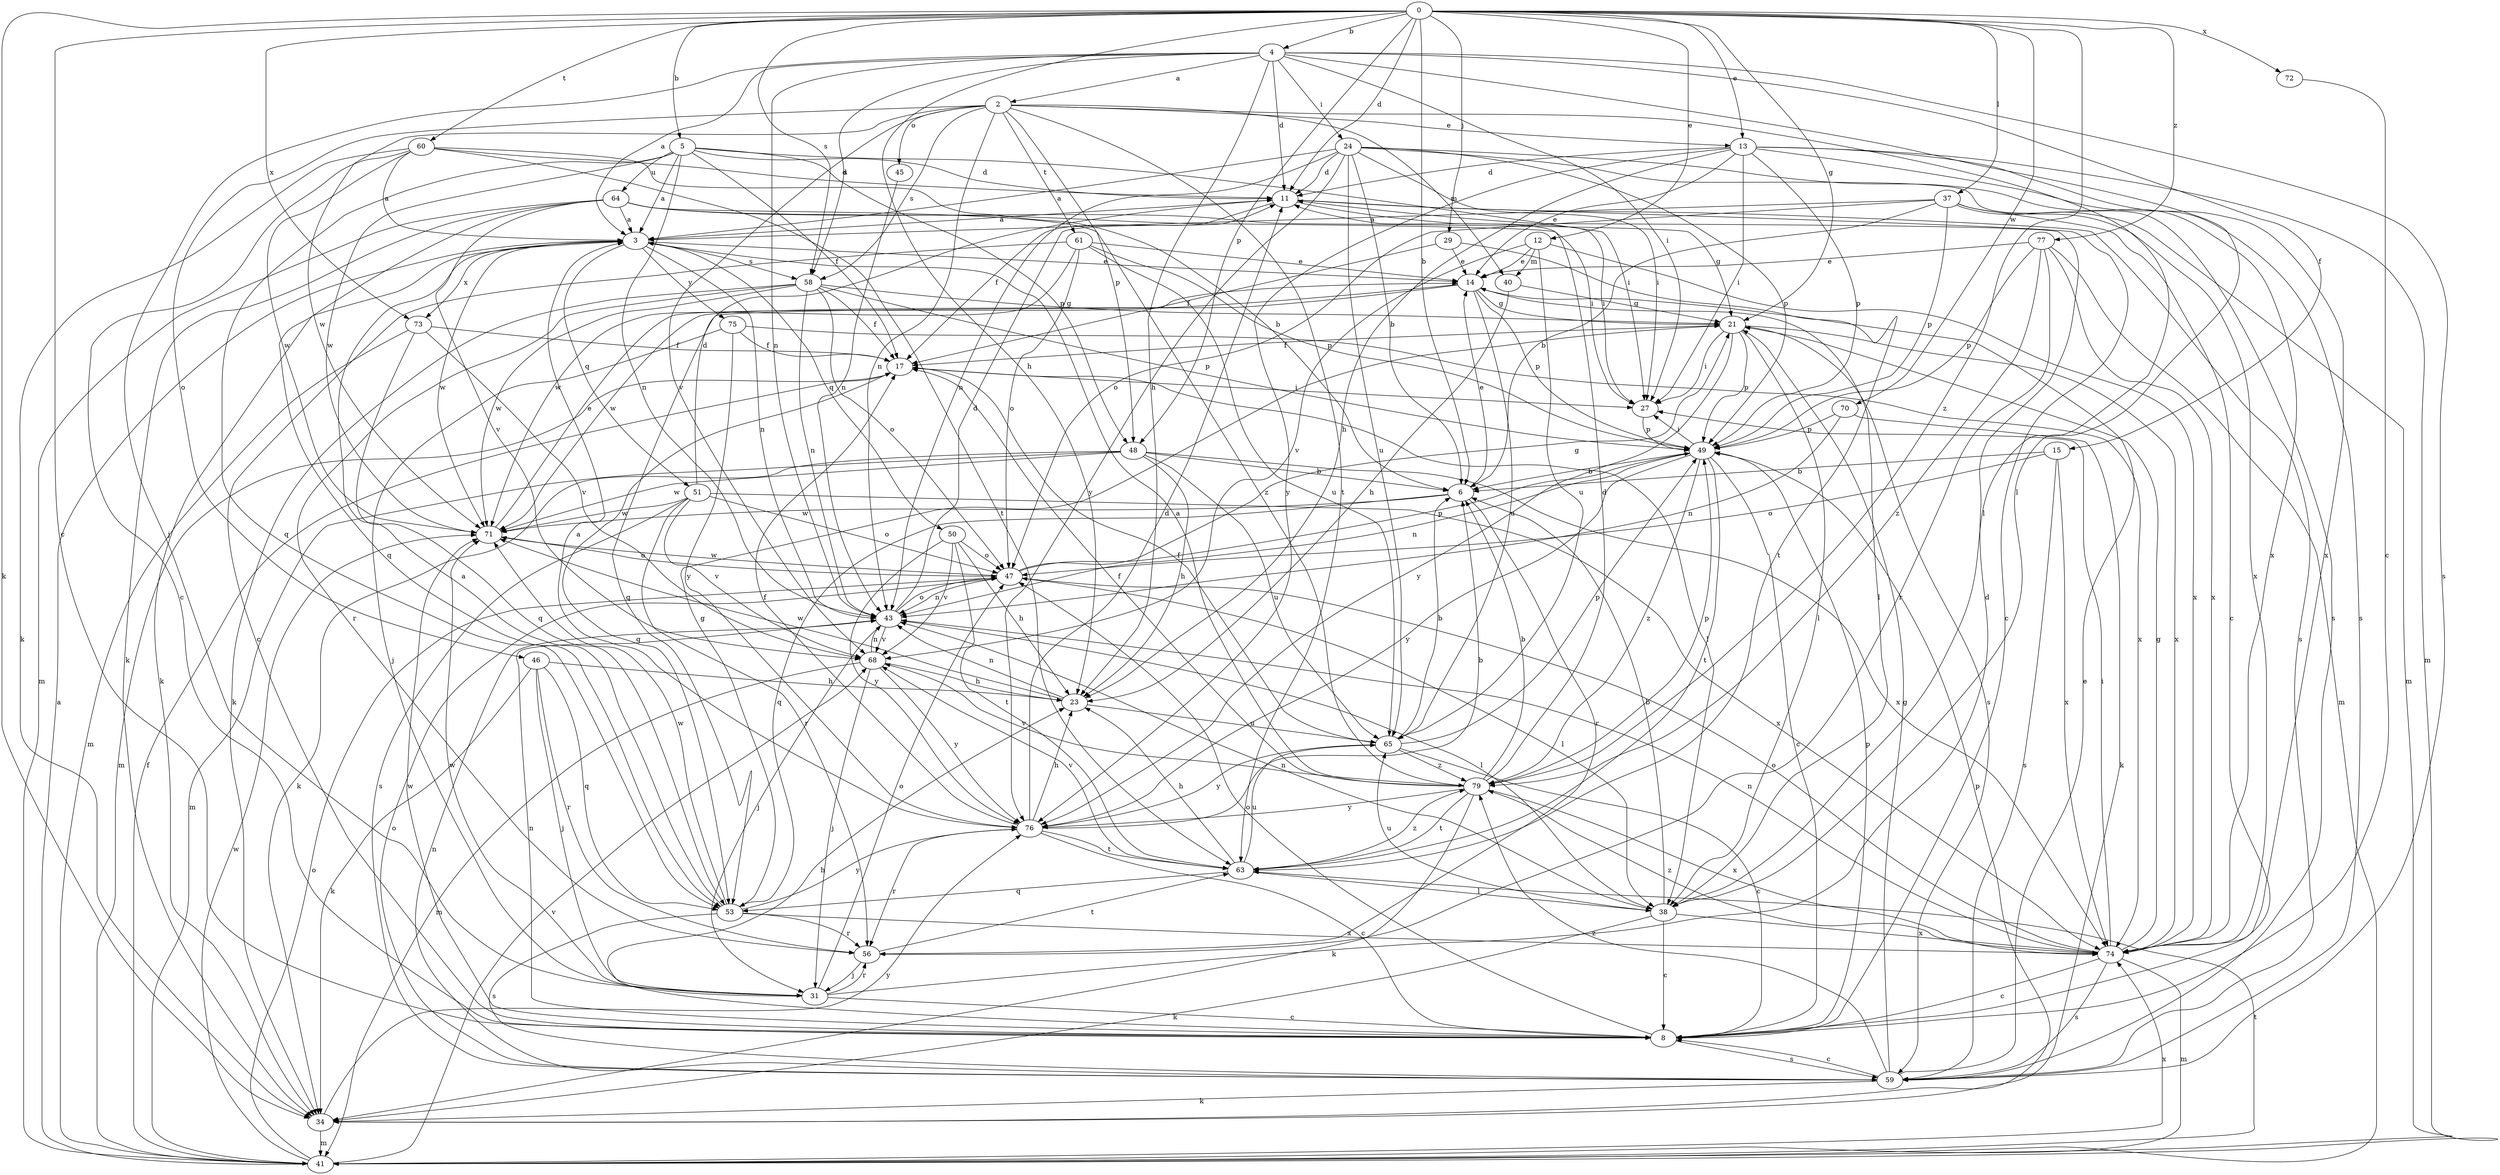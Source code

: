 strict digraph  {
0;
2;
3;
4;
5;
6;
8;
11;
12;
13;
14;
15;
17;
21;
23;
24;
27;
29;
31;
34;
37;
38;
40;
41;
43;
45;
46;
47;
48;
49;
50;
51;
53;
56;
58;
59;
60;
61;
63;
64;
65;
68;
70;
71;
72;
73;
74;
75;
76;
77;
79;
0 -> 4  [label=b];
0 -> 5  [label=b];
0 -> 6  [label=b];
0 -> 8  [label=c];
0 -> 11  [label=d];
0 -> 12  [label=e];
0 -> 13  [label=e];
0 -> 21  [label=g];
0 -> 23  [label=h];
0 -> 29  [label=j];
0 -> 34  [label=k];
0 -> 37  [label=l];
0 -> 48  [label=p];
0 -> 58  [label=s];
0 -> 60  [label=t];
0 -> 70  [label=w];
0 -> 72  [label=x];
0 -> 73  [label=x];
0 -> 77  [label=z];
0 -> 79  [label=z];
2 -> 13  [label=e];
2 -> 38  [label=l];
2 -> 40  [label=m];
2 -> 43  [label=n];
2 -> 45  [label=o];
2 -> 46  [label=o];
2 -> 48  [label=p];
2 -> 58  [label=s];
2 -> 61  [label=t];
2 -> 63  [label=t];
2 -> 68  [label=v];
2 -> 71  [label=w];
3 -> 14  [label=e];
3 -> 34  [label=k];
3 -> 43  [label=n];
3 -> 50  [label=q];
3 -> 51  [label=q];
3 -> 58  [label=s];
3 -> 71  [label=w];
3 -> 73  [label=x];
3 -> 75  [label=y];
4 -> 2  [label=a];
4 -> 3  [label=a];
4 -> 11  [label=d];
4 -> 15  [label=f];
4 -> 23  [label=h];
4 -> 24  [label=i];
4 -> 27  [label=i];
4 -> 31  [label=j];
4 -> 38  [label=l];
4 -> 43  [label=n];
4 -> 58  [label=s];
4 -> 59  [label=s];
5 -> 3  [label=a];
5 -> 11  [label=d];
5 -> 17  [label=f];
5 -> 27  [label=i];
5 -> 43  [label=n];
5 -> 48  [label=p];
5 -> 53  [label=q];
5 -> 64  [label=u];
5 -> 71  [label=w];
6 -> 14  [label=e];
6 -> 53  [label=q];
6 -> 56  [label=r];
6 -> 71  [label=w];
8 -> 23  [label=h];
8 -> 43  [label=n];
8 -> 47  [label=o];
8 -> 49  [label=p];
8 -> 59  [label=s];
8 -> 71  [label=w];
11 -> 3  [label=a];
11 -> 8  [label=c];
11 -> 17  [label=f];
11 -> 27  [label=i];
11 -> 59  [label=s];
12 -> 14  [label=e];
12 -> 40  [label=m];
12 -> 65  [label=u];
12 -> 68  [label=v];
12 -> 74  [label=x];
13 -> 11  [label=d];
13 -> 14  [label=e];
13 -> 23  [label=h];
13 -> 27  [label=i];
13 -> 41  [label=m];
13 -> 49  [label=p];
13 -> 59  [label=s];
13 -> 74  [label=x];
13 -> 76  [label=y];
14 -> 21  [label=g];
14 -> 38  [label=l];
14 -> 49  [label=p];
14 -> 53  [label=q];
14 -> 65  [label=u];
14 -> 71  [label=w];
15 -> 6  [label=b];
15 -> 47  [label=o];
15 -> 59  [label=s];
15 -> 74  [label=x];
17 -> 27  [label=i];
17 -> 38  [label=l];
17 -> 41  [label=m];
17 -> 53  [label=q];
21 -> 17  [label=f];
21 -> 27  [label=i];
21 -> 38  [label=l];
21 -> 49  [label=p];
21 -> 59  [label=s];
21 -> 74  [label=x];
21 -> 76  [label=y];
23 -> 43  [label=n];
23 -> 65  [label=u];
23 -> 71  [label=w];
24 -> 3  [label=a];
24 -> 6  [label=b];
24 -> 11  [label=d];
24 -> 27  [label=i];
24 -> 43  [label=n];
24 -> 49  [label=p];
24 -> 59  [label=s];
24 -> 65  [label=u];
24 -> 74  [label=x];
24 -> 76  [label=y];
27 -> 49  [label=p];
29 -> 14  [label=e];
29 -> 17  [label=f];
29 -> 63  [label=t];
31 -> 8  [label=c];
31 -> 11  [label=d];
31 -> 47  [label=o];
31 -> 56  [label=r];
31 -> 71  [label=w];
34 -> 41  [label=m];
34 -> 49  [label=p];
34 -> 76  [label=y];
37 -> 3  [label=a];
37 -> 6  [label=b];
37 -> 8  [label=c];
37 -> 41  [label=m];
37 -> 47  [label=o];
37 -> 49  [label=p];
37 -> 74  [label=x];
38 -> 6  [label=b];
38 -> 8  [label=c];
38 -> 34  [label=k];
38 -> 43  [label=n];
38 -> 65  [label=u];
38 -> 74  [label=x];
40 -> 21  [label=g];
40 -> 23  [label=h];
41 -> 3  [label=a];
41 -> 17  [label=f];
41 -> 47  [label=o];
41 -> 63  [label=t];
41 -> 68  [label=v];
41 -> 71  [label=w];
41 -> 74  [label=x];
43 -> 11  [label=d];
43 -> 31  [label=j];
43 -> 38  [label=l];
43 -> 47  [label=o];
43 -> 68  [label=v];
45 -> 43  [label=n];
46 -> 23  [label=h];
46 -> 31  [label=j];
46 -> 34  [label=k];
46 -> 53  [label=q];
46 -> 56  [label=r];
47 -> 21  [label=g];
47 -> 38  [label=l];
47 -> 43  [label=n];
47 -> 49  [label=p];
47 -> 71  [label=w];
48 -> 6  [label=b];
48 -> 23  [label=h];
48 -> 34  [label=k];
48 -> 41  [label=m];
48 -> 65  [label=u];
48 -> 71  [label=w];
48 -> 74  [label=x];
49 -> 6  [label=b];
49 -> 8  [label=c];
49 -> 27  [label=i];
49 -> 43  [label=n];
49 -> 63  [label=t];
49 -> 76  [label=y];
49 -> 79  [label=z];
50 -> 23  [label=h];
50 -> 47  [label=o];
50 -> 63  [label=t];
50 -> 68  [label=v];
50 -> 76  [label=y];
51 -> 11  [label=d];
51 -> 47  [label=o];
51 -> 56  [label=r];
51 -> 59  [label=s];
51 -> 68  [label=v];
51 -> 71  [label=w];
51 -> 74  [label=x];
53 -> 3  [label=a];
53 -> 21  [label=g];
53 -> 56  [label=r];
53 -> 59  [label=s];
53 -> 71  [label=w];
53 -> 74  [label=x];
53 -> 76  [label=y];
56 -> 31  [label=j];
56 -> 63  [label=t];
58 -> 17  [label=f];
58 -> 21  [label=g];
58 -> 34  [label=k];
58 -> 43  [label=n];
58 -> 47  [label=o];
58 -> 49  [label=p];
58 -> 56  [label=r];
58 -> 71  [label=w];
59 -> 8  [label=c];
59 -> 14  [label=e];
59 -> 21  [label=g];
59 -> 34  [label=k];
59 -> 43  [label=n];
59 -> 47  [label=o];
59 -> 79  [label=z];
60 -> 3  [label=a];
60 -> 6  [label=b];
60 -> 8  [label=c];
60 -> 11  [label=d];
60 -> 34  [label=k];
60 -> 63  [label=t];
60 -> 71  [label=w];
61 -> 8  [label=c];
61 -> 14  [label=e];
61 -> 47  [label=o];
61 -> 49  [label=p];
61 -> 65  [label=u];
61 -> 71  [label=w];
63 -> 23  [label=h];
63 -> 38  [label=l];
63 -> 53  [label=q];
63 -> 65  [label=u];
63 -> 68  [label=v];
63 -> 79  [label=z];
64 -> 3  [label=a];
64 -> 21  [label=g];
64 -> 27  [label=i];
64 -> 34  [label=k];
64 -> 41  [label=m];
64 -> 53  [label=q];
64 -> 68  [label=v];
64 -> 79  [label=z];
65 -> 6  [label=b];
65 -> 8  [label=c];
65 -> 17  [label=f];
65 -> 49  [label=p];
65 -> 76  [label=y];
65 -> 79  [label=z];
68 -> 23  [label=h];
68 -> 31  [label=j];
68 -> 41  [label=m];
68 -> 43  [label=n];
68 -> 76  [label=y];
70 -> 34  [label=k];
70 -> 43  [label=n];
70 -> 49  [label=p];
71 -> 14  [label=e];
71 -> 47  [label=o];
72 -> 8  [label=c];
73 -> 17  [label=f];
73 -> 41  [label=m];
73 -> 53  [label=q];
73 -> 68  [label=v];
74 -> 8  [label=c];
74 -> 21  [label=g];
74 -> 27  [label=i];
74 -> 41  [label=m];
74 -> 43  [label=n];
74 -> 47  [label=o];
74 -> 59  [label=s];
74 -> 79  [label=z];
75 -> 17  [label=f];
75 -> 31  [label=j];
75 -> 74  [label=x];
75 -> 76  [label=y];
76 -> 3  [label=a];
76 -> 6  [label=b];
76 -> 8  [label=c];
76 -> 11  [label=d];
76 -> 17  [label=f];
76 -> 23  [label=h];
76 -> 56  [label=r];
76 -> 63  [label=t];
77 -> 14  [label=e];
77 -> 41  [label=m];
77 -> 49  [label=p];
77 -> 56  [label=r];
77 -> 74  [label=x];
77 -> 79  [label=z];
79 -> 3  [label=a];
79 -> 6  [label=b];
79 -> 11  [label=d];
79 -> 17  [label=f];
79 -> 34  [label=k];
79 -> 49  [label=p];
79 -> 63  [label=t];
79 -> 68  [label=v];
79 -> 74  [label=x];
79 -> 76  [label=y];
}
